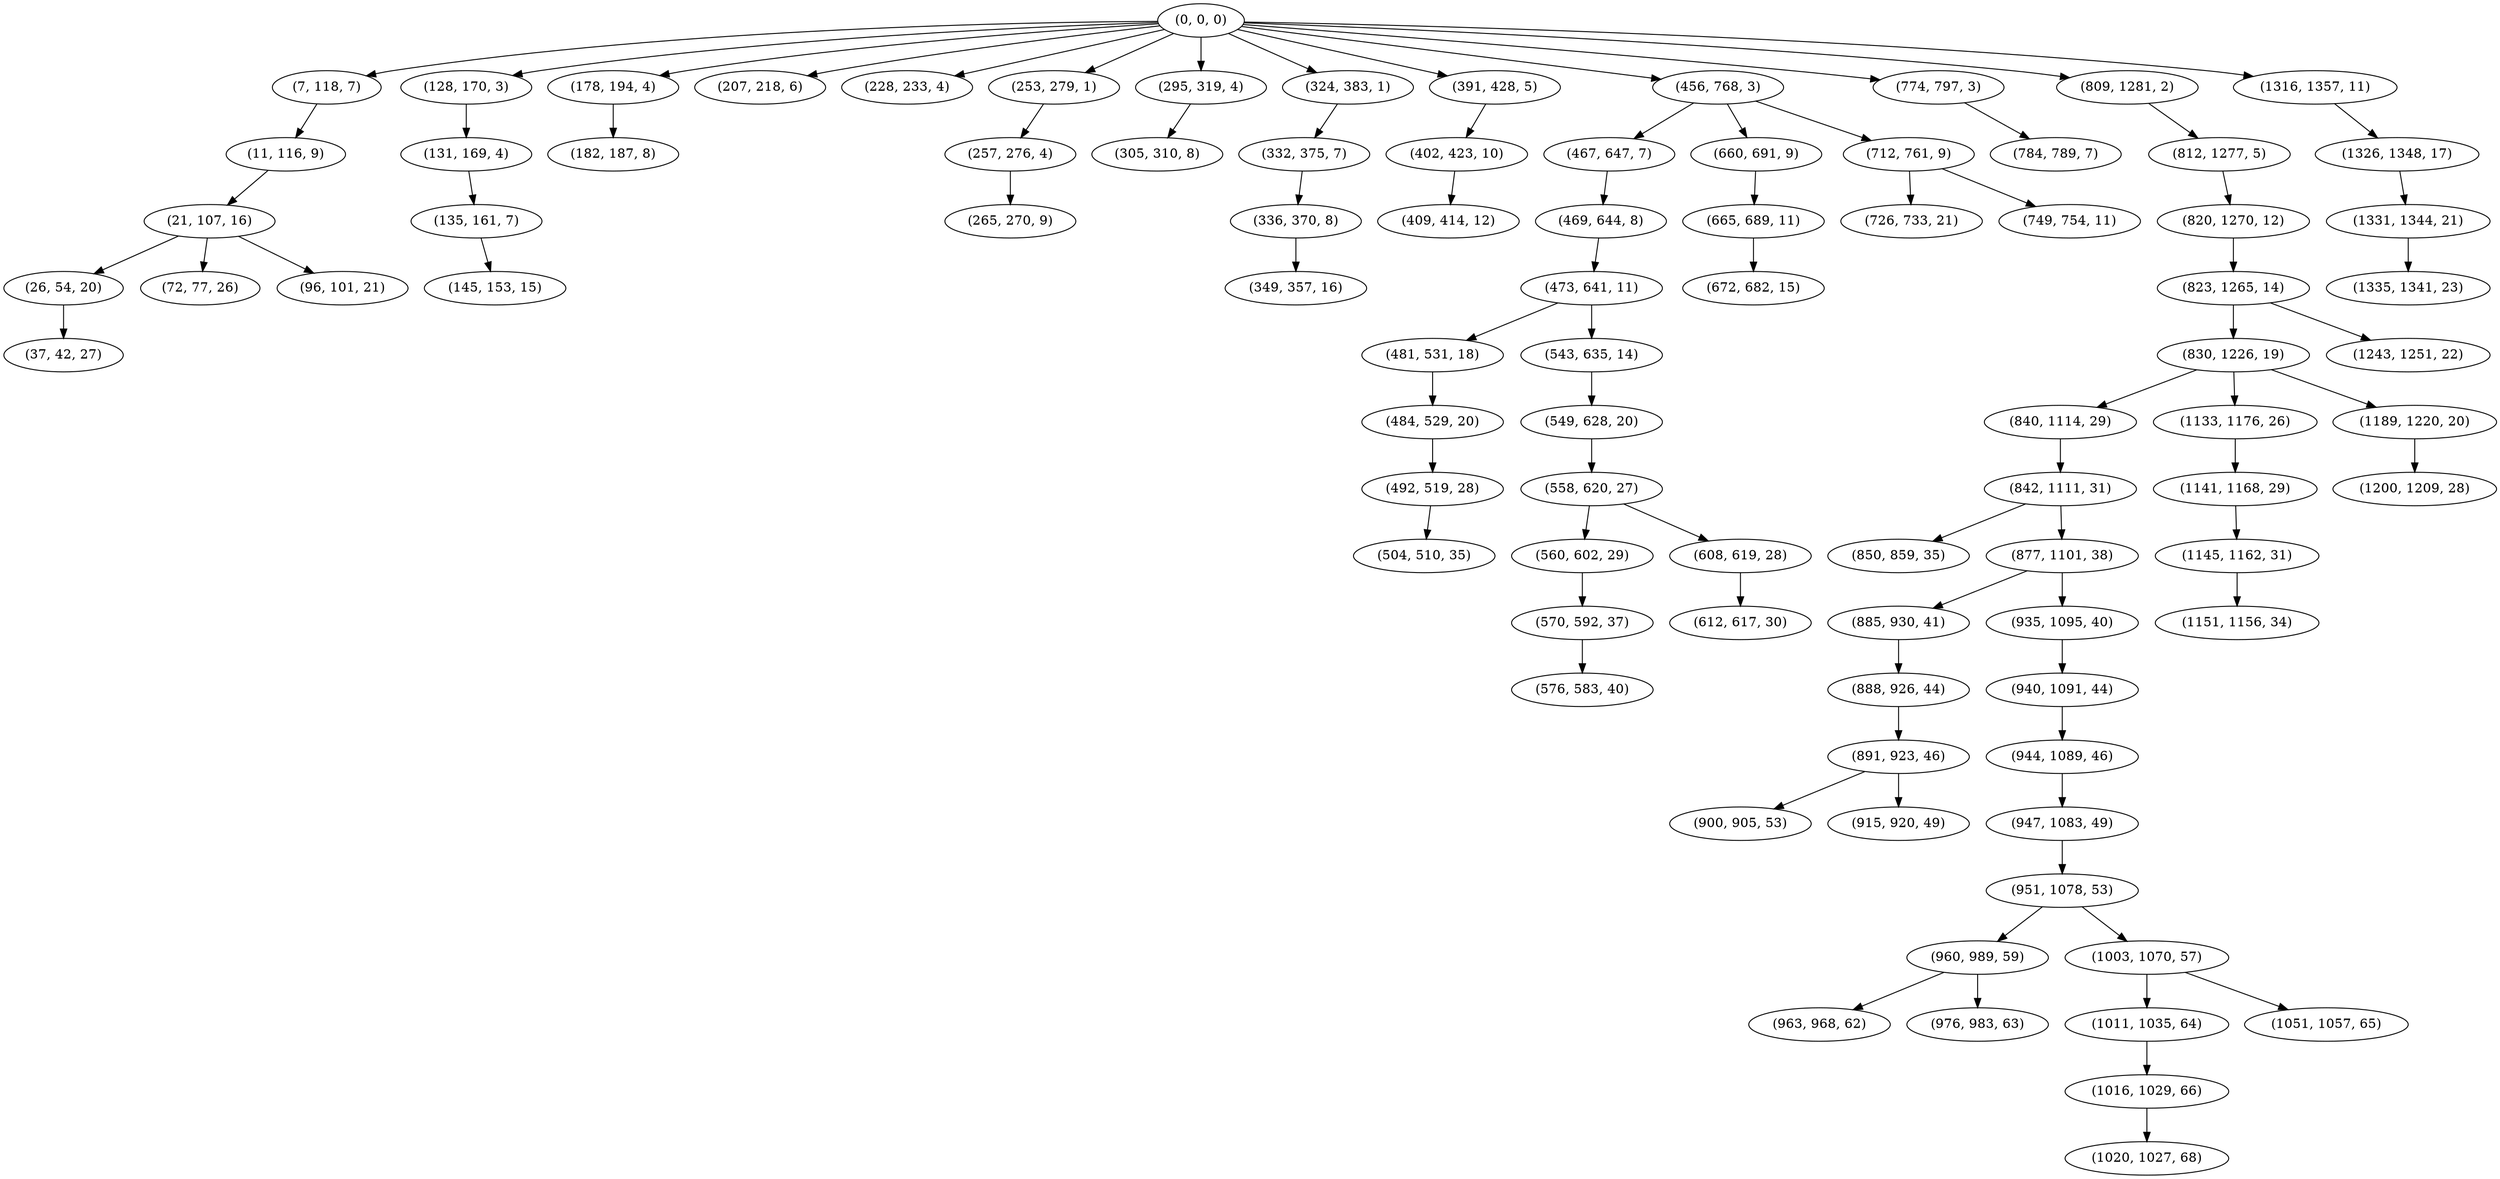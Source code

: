 digraph tree {
    "(0, 0, 0)";
    "(7, 118, 7)";
    "(11, 116, 9)";
    "(21, 107, 16)";
    "(26, 54, 20)";
    "(37, 42, 27)";
    "(72, 77, 26)";
    "(96, 101, 21)";
    "(128, 170, 3)";
    "(131, 169, 4)";
    "(135, 161, 7)";
    "(145, 153, 15)";
    "(178, 194, 4)";
    "(182, 187, 8)";
    "(207, 218, 6)";
    "(228, 233, 4)";
    "(253, 279, 1)";
    "(257, 276, 4)";
    "(265, 270, 9)";
    "(295, 319, 4)";
    "(305, 310, 8)";
    "(324, 383, 1)";
    "(332, 375, 7)";
    "(336, 370, 8)";
    "(349, 357, 16)";
    "(391, 428, 5)";
    "(402, 423, 10)";
    "(409, 414, 12)";
    "(456, 768, 3)";
    "(467, 647, 7)";
    "(469, 644, 8)";
    "(473, 641, 11)";
    "(481, 531, 18)";
    "(484, 529, 20)";
    "(492, 519, 28)";
    "(504, 510, 35)";
    "(543, 635, 14)";
    "(549, 628, 20)";
    "(558, 620, 27)";
    "(560, 602, 29)";
    "(570, 592, 37)";
    "(576, 583, 40)";
    "(608, 619, 28)";
    "(612, 617, 30)";
    "(660, 691, 9)";
    "(665, 689, 11)";
    "(672, 682, 15)";
    "(712, 761, 9)";
    "(726, 733, 21)";
    "(749, 754, 11)";
    "(774, 797, 3)";
    "(784, 789, 7)";
    "(809, 1281, 2)";
    "(812, 1277, 5)";
    "(820, 1270, 12)";
    "(823, 1265, 14)";
    "(830, 1226, 19)";
    "(840, 1114, 29)";
    "(842, 1111, 31)";
    "(850, 859, 35)";
    "(877, 1101, 38)";
    "(885, 930, 41)";
    "(888, 926, 44)";
    "(891, 923, 46)";
    "(900, 905, 53)";
    "(915, 920, 49)";
    "(935, 1095, 40)";
    "(940, 1091, 44)";
    "(944, 1089, 46)";
    "(947, 1083, 49)";
    "(951, 1078, 53)";
    "(960, 989, 59)";
    "(963, 968, 62)";
    "(976, 983, 63)";
    "(1003, 1070, 57)";
    "(1011, 1035, 64)";
    "(1016, 1029, 66)";
    "(1020, 1027, 68)";
    "(1051, 1057, 65)";
    "(1133, 1176, 26)";
    "(1141, 1168, 29)";
    "(1145, 1162, 31)";
    "(1151, 1156, 34)";
    "(1189, 1220, 20)";
    "(1200, 1209, 28)";
    "(1243, 1251, 22)";
    "(1316, 1357, 11)";
    "(1326, 1348, 17)";
    "(1331, 1344, 21)";
    "(1335, 1341, 23)";
    "(0, 0, 0)" -> "(7, 118, 7)";
    "(0, 0, 0)" -> "(128, 170, 3)";
    "(0, 0, 0)" -> "(178, 194, 4)";
    "(0, 0, 0)" -> "(207, 218, 6)";
    "(0, 0, 0)" -> "(228, 233, 4)";
    "(0, 0, 0)" -> "(253, 279, 1)";
    "(0, 0, 0)" -> "(295, 319, 4)";
    "(0, 0, 0)" -> "(324, 383, 1)";
    "(0, 0, 0)" -> "(391, 428, 5)";
    "(0, 0, 0)" -> "(456, 768, 3)";
    "(0, 0, 0)" -> "(774, 797, 3)";
    "(0, 0, 0)" -> "(809, 1281, 2)";
    "(0, 0, 0)" -> "(1316, 1357, 11)";
    "(7, 118, 7)" -> "(11, 116, 9)";
    "(11, 116, 9)" -> "(21, 107, 16)";
    "(21, 107, 16)" -> "(26, 54, 20)";
    "(21, 107, 16)" -> "(72, 77, 26)";
    "(21, 107, 16)" -> "(96, 101, 21)";
    "(26, 54, 20)" -> "(37, 42, 27)";
    "(128, 170, 3)" -> "(131, 169, 4)";
    "(131, 169, 4)" -> "(135, 161, 7)";
    "(135, 161, 7)" -> "(145, 153, 15)";
    "(178, 194, 4)" -> "(182, 187, 8)";
    "(253, 279, 1)" -> "(257, 276, 4)";
    "(257, 276, 4)" -> "(265, 270, 9)";
    "(295, 319, 4)" -> "(305, 310, 8)";
    "(324, 383, 1)" -> "(332, 375, 7)";
    "(332, 375, 7)" -> "(336, 370, 8)";
    "(336, 370, 8)" -> "(349, 357, 16)";
    "(391, 428, 5)" -> "(402, 423, 10)";
    "(402, 423, 10)" -> "(409, 414, 12)";
    "(456, 768, 3)" -> "(467, 647, 7)";
    "(456, 768, 3)" -> "(660, 691, 9)";
    "(456, 768, 3)" -> "(712, 761, 9)";
    "(467, 647, 7)" -> "(469, 644, 8)";
    "(469, 644, 8)" -> "(473, 641, 11)";
    "(473, 641, 11)" -> "(481, 531, 18)";
    "(473, 641, 11)" -> "(543, 635, 14)";
    "(481, 531, 18)" -> "(484, 529, 20)";
    "(484, 529, 20)" -> "(492, 519, 28)";
    "(492, 519, 28)" -> "(504, 510, 35)";
    "(543, 635, 14)" -> "(549, 628, 20)";
    "(549, 628, 20)" -> "(558, 620, 27)";
    "(558, 620, 27)" -> "(560, 602, 29)";
    "(558, 620, 27)" -> "(608, 619, 28)";
    "(560, 602, 29)" -> "(570, 592, 37)";
    "(570, 592, 37)" -> "(576, 583, 40)";
    "(608, 619, 28)" -> "(612, 617, 30)";
    "(660, 691, 9)" -> "(665, 689, 11)";
    "(665, 689, 11)" -> "(672, 682, 15)";
    "(712, 761, 9)" -> "(726, 733, 21)";
    "(712, 761, 9)" -> "(749, 754, 11)";
    "(774, 797, 3)" -> "(784, 789, 7)";
    "(809, 1281, 2)" -> "(812, 1277, 5)";
    "(812, 1277, 5)" -> "(820, 1270, 12)";
    "(820, 1270, 12)" -> "(823, 1265, 14)";
    "(823, 1265, 14)" -> "(830, 1226, 19)";
    "(823, 1265, 14)" -> "(1243, 1251, 22)";
    "(830, 1226, 19)" -> "(840, 1114, 29)";
    "(830, 1226, 19)" -> "(1133, 1176, 26)";
    "(830, 1226, 19)" -> "(1189, 1220, 20)";
    "(840, 1114, 29)" -> "(842, 1111, 31)";
    "(842, 1111, 31)" -> "(850, 859, 35)";
    "(842, 1111, 31)" -> "(877, 1101, 38)";
    "(877, 1101, 38)" -> "(885, 930, 41)";
    "(877, 1101, 38)" -> "(935, 1095, 40)";
    "(885, 930, 41)" -> "(888, 926, 44)";
    "(888, 926, 44)" -> "(891, 923, 46)";
    "(891, 923, 46)" -> "(900, 905, 53)";
    "(891, 923, 46)" -> "(915, 920, 49)";
    "(935, 1095, 40)" -> "(940, 1091, 44)";
    "(940, 1091, 44)" -> "(944, 1089, 46)";
    "(944, 1089, 46)" -> "(947, 1083, 49)";
    "(947, 1083, 49)" -> "(951, 1078, 53)";
    "(951, 1078, 53)" -> "(960, 989, 59)";
    "(951, 1078, 53)" -> "(1003, 1070, 57)";
    "(960, 989, 59)" -> "(963, 968, 62)";
    "(960, 989, 59)" -> "(976, 983, 63)";
    "(1003, 1070, 57)" -> "(1011, 1035, 64)";
    "(1003, 1070, 57)" -> "(1051, 1057, 65)";
    "(1011, 1035, 64)" -> "(1016, 1029, 66)";
    "(1016, 1029, 66)" -> "(1020, 1027, 68)";
    "(1133, 1176, 26)" -> "(1141, 1168, 29)";
    "(1141, 1168, 29)" -> "(1145, 1162, 31)";
    "(1145, 1162, 31)" -> "(1151, 1156, 34)";
    "(1189, 1220, 20)" -> "(1200, 1209, 28)";
    "(1316, 1357, 11)" -> "(1326, 1348, 17)";
    "(1326, 1348, 17)" -> "(1331, 1344, 21)";
    "(1331, 1344, 21)" -> "(1335, 1341, 23)";
}
